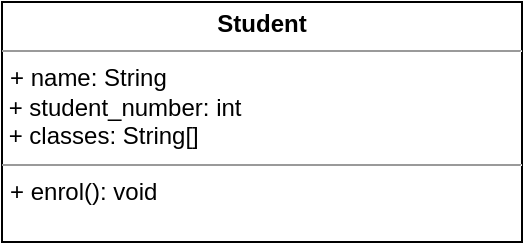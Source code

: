<mxfile version="12.1.4" type="github" pages="1">
  <diagram id="Sb4gesYFeaovI2J1ch-v" name="Page-1">
    <mxGraphModel dx="428" dy="463" grid="1" gridSize="10" guides="1" tooltips="1" connect="1" arrows="1" fold="1" page="1" pageScale="1" pageWidth="850" pageHeight="1100" math="0" shadow="0">
      <root>
        <mxCell id="0"/>
        <mxCell id="1" parent="0"/>
        <mxCell id="gLTSVYLzWZKIrhZtH_-I-6" value="&lt;p style=&quot;margin: 0px ; margin-top: 4px ; text-align: center&quot;&gt;&lt;b&gt;Student&lt;/b&gt;&lt;br&gt;&lt;/p&gt;&lt;hr size=&quot;1&quot;&gt;&lt;p style=&quot;margin: 0px ; margin-left: 4px&quot;&gt;+ name: String&lt;br&gt;&lt;/p&gt;&lt;div&gt;&amp;nbsp;+ student_number: int&lt;br&gt;&lt;/div&gt;&lt;div&gt;&amp;nbsp;+ classes: String[]&lt;br&gt;&lt;/div&gt;&lt;hr size=&quot;1&quot;&gt;&lt;p style=&quot;margin: 0px ; margin-left: 4px&quot;&gt;+ enrol(): void &lt;br&gt;&lt;/p&gt;" style="verticalAlign=top;align=left;overflow=fill;fontSize=12;fontFamily=Helvetica;html=1;" parent="1" vertex="1">
          <mxGeometry x="170" y="140" width="260" height="120" as="geometry"/>
        </mxCell>
      </root>
    </mxGraphModel>
  </diagram>
</mxfile>

